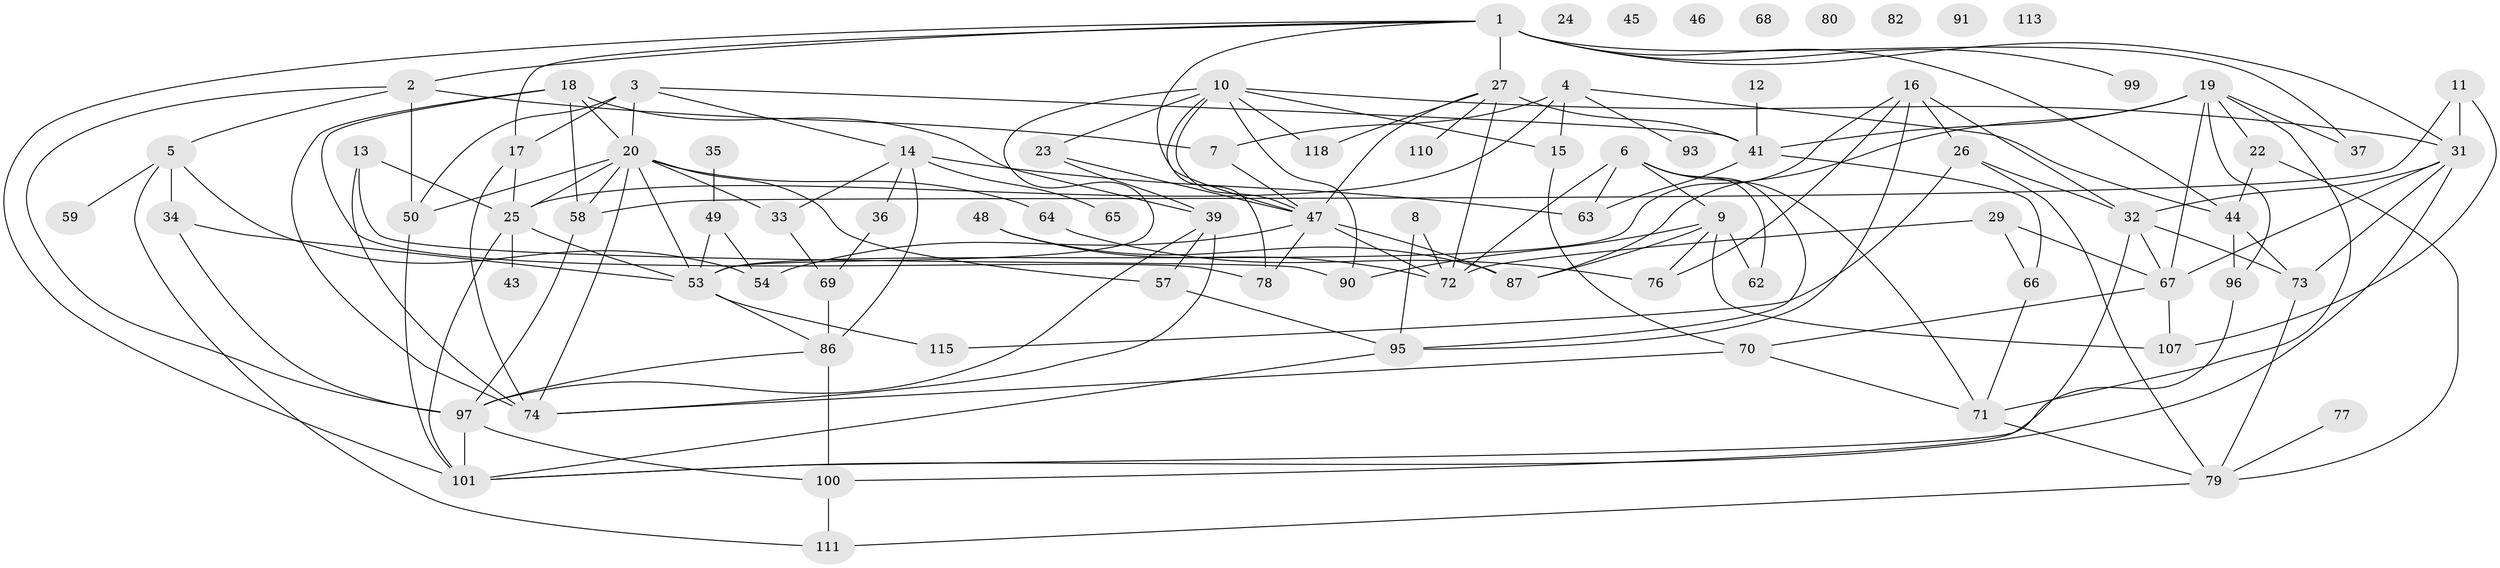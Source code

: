 // Generated by graph-tools (version 1.1) at 2025/23/03/03/25 07:23:26]
// undirected, 85 vertices, 157 edges
graph export_dot {
graph [start="1"]
  node [color=gray90,style=filled];
  1 [super="+21"];
  2 [super="+102"];
  3 [super="+38"];
  4 [super="+106"];
  5;
  6 [super="+84"];
  7 [super="+85"];
  8;
  9 [super="+83"];
  10 [super="+103"];
  11;
  12;
  13 [super="+56"];
  14 [super="+94"];
  15;
  16 [super="+28"];
  17;
  18 [super="+61"];
  19 [super="+121"];
  20 [super="+40"];
  22;
  23;
  24;
  25 [super="+30"];
  26 [super="+89"];
  27 [super="+52"];
  29;
  31 [super="+60"];
  32 [super="+51"];
  33 [super="+116"];
  34;
  35;
  36;
  37;
  39 [super="+55"];
  41 [super="+42"];
  43;
  44 [super="+98"];
  45;
  46;
  47 [super="+123"];
  48;
  49;
  50;
  53 [super="+75"];
  54;
  57 [super="+108"];
  58 [super="+81"];
  59;
  62;
  63;
  64;
  65;
  66;
  67 [super="+88"];
  68;
  69 [super="+114"];
  70 [super="+124"];
  71 [super="+119"];
  72 [super="+120"];
  73 [super="+92"];
  74;
  76;
  77;
  78;
  79 [super="+109"];
  80;
  82;
  86 [super="+112"];
  87;
  90 [super="+122"];
  91;
  93;
  95;
  96;
  97 [super="+105"];
  99;
  100;
  101 [super="+104"];
  107;
  110;
  111 [super="+117"];
  113;
  115;
  118;
  1 -- 27;
  1 -- 47;
  1 -- 17;
  1 -- 99;
  1 -- 37;
  1 -- 31;
  1 -- 101;
  1 -- 2;
  1 -- 44;
  2 -- 5;
  2 -- 50;
  2 -- 7;
  2 -- 97;
  3 -- 20;
  3 -- 14;
  3 -- 41;
  3 -- 17;
  3 -- 50;
  4 -- 25;
  4 -- 7;
  4 -- 44;
  4 -- 93;
  4 -- 15;
  5 -- 34;
  5 -- 54;
  5 -- 59;
  5 -- 111;
  6 -- 9;
  6 -- 95;
  6 -- 71;
  6 -- 62;
  6 -- 63;
  6 -- 72;
  7 -- 47;
  8 -- 72;
  8 -- 95;
  9 -- 62;
  9 -- 76;
  9 -- 107;
  9 -- 90;
  9 -- 87;
  10 -- 47;
  10 -- 78;
  10 -- 90;
  10 -- 118;
  10 -- 53;
  10 -- 23;
  10 -- 15;
  10 -- 31;
  11 -- 31;
  11 -- 58;
  11 -- 107;
  12 -- 41;
  13 -- 74;
  13 -- 25;
  13 -- 90;
  14 -- 63;
  14 -- 65;
  14 -- 36;
  14 -- 33;
  14 -- 86 [weight=2];
  15 -- 70;
  16 -- 53;
  16 -- 76;
  16 -- 95;
  16 -- 32;
  16 -- 26;
  17 -- 25;
  17 -- 74;
  18 -- 39;
  18 -- 58;
  18 -- 74;
  18 -- 78;
  18 -- 20;
  19 -- 22;
  19 -- 41;
  19 -- 67;
  19 -- 71;
  19 -- 96;
  19 -- 37;
  19 -- 87;
  20 -- 25;
  20 -- 50;
  20 -- 58;
  20 -- 64;
  20 -- 74;
  20 -- 57;
  20 -- 33;
  20 -- 53;
  22 -- 44;
  22 -- 79;
  23 -- 39;
  23 -- 47;
  25 -- 43;
  25 -- 53;
  25 -- 101;
  26 -- 115;
  26 -- 79;
  26 -- 32;
  27 -- 47;
  27 -- 118;
  27 -- 41 [weight=2];
  27 -- 110;
  27 -- 72 [weight=2];
  29 -- 66;
  29 -- 72;
  29 -- 67;
  31 -- 32;
  31 -- 67;
  31 -- 73;
  31 -- 101;
  32 -- 100;
  32 -- 67;
  32 -- 73;
  33 -- 69 [weight=2];
  34 -- 53;
  34 -- 97;
  35 -- 49;
  36 -- 69;
  39 -- 74;
  39 -- 57;
  39 -- 97;
  41 -- 66;
  41 -- 63;
  44 -- 96;
  44 -- 73;
  47 -- 78;
  47 -- 87;
  47 -- 72;
  47 -- 54;
  48 -- 87;
  48 -- 72;
  49 -- 54;
  49 -- 53;
  50 -- 101;
  53 -- 115;
  53 -- 86;
  57 -- 95;
  58 -- 97;
  64 -- 76;
  66 -- 71;
  67 -- 107;
  67 -- 70;
  69 -- 86;
  70 -- 71;
  70 -- 74;
  71 -- 79;
  73 -- 79;
  77 -- 79;
  79 -- 111;
  86 -- 97;
  86 -- 100;
  95 -- 101;
  96 -- 101;
  97 -- 100;
  97 -- 101;
  100 -- 111;
}
